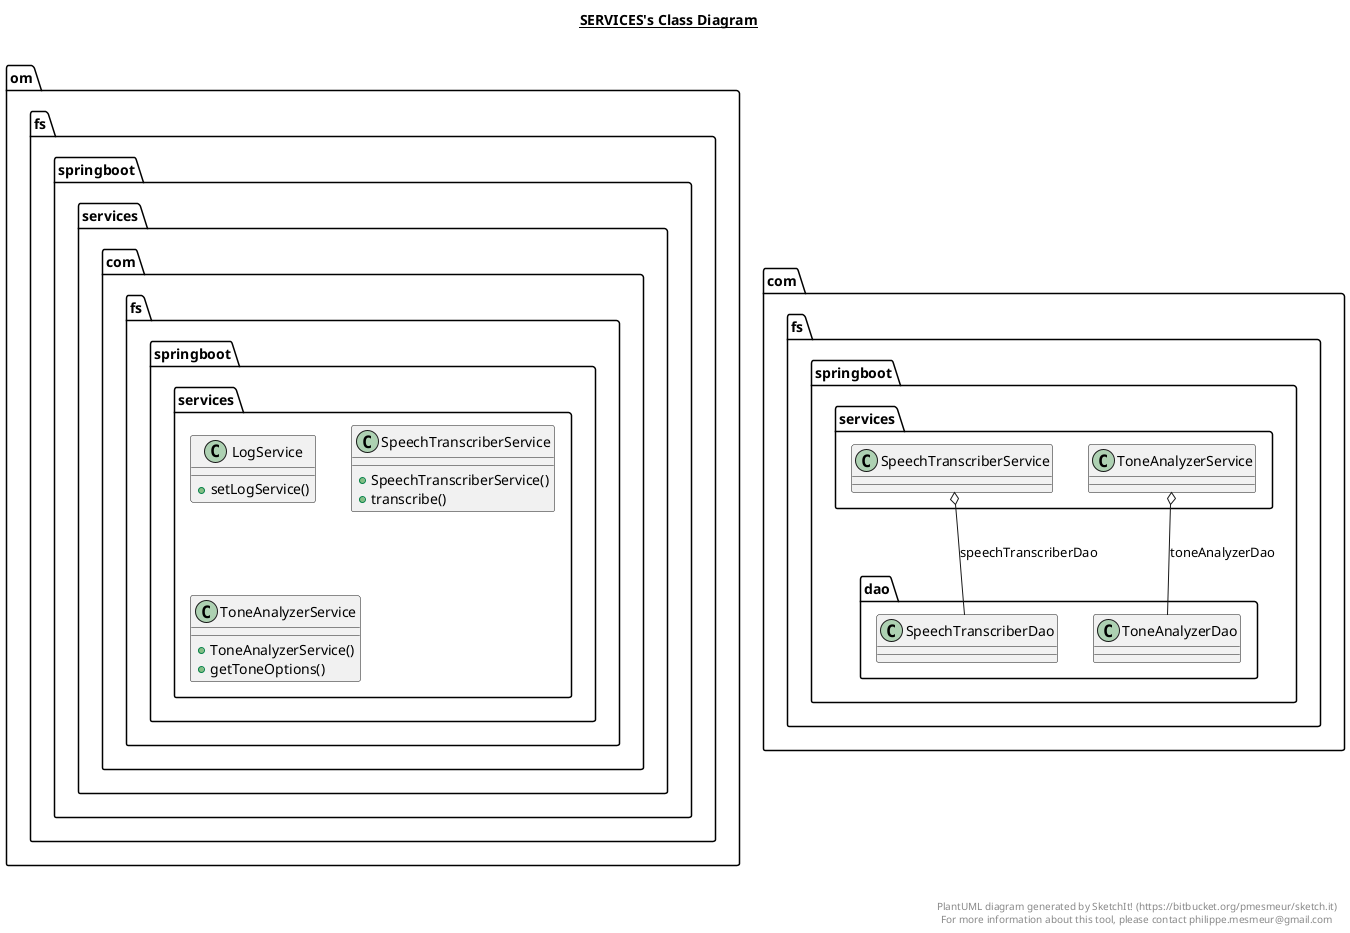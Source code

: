 @startuml

title __SERVICES's Class Diagram__\n


    namespace om.fs.springboot {
      namespace services {
        class com.fs.springboot.services.LogService {
            + setLogService()
        }
      }
    }

  

    namespace om.fs.springboot {
      namespace services {
        class com.fs.springboot.services.SpeechTranscriberService {
            + SpeechTranscriberService()
            + transcribe()
        }
      }
    }


    namespace om.fs.springboot {
      namespace services {
        class com.fs.springboot.services.ToneAnalyzerService {
            + ToneAnalyzerService()
            + getToneOptions()
        }
      }
    }


  com.fs.springboot.services.SpeechTranscriberService o-- com.fs.springboot.dao.SpeechTranscriberDao : speechTranscriberDao
  com.fs.springboot.services.ToneAnalyzerService o-- com.fs.springboot.dao.ToneAnalyzerDao : toneAnalyzerDao


right footer


PlantUML diagram generated by SketchIt! (https://bitbucket.org/pmesmeur/sketch.it)
For more information about this tool, please contact philippe.mesmeur@gmail.com
endfooter

@enduml
